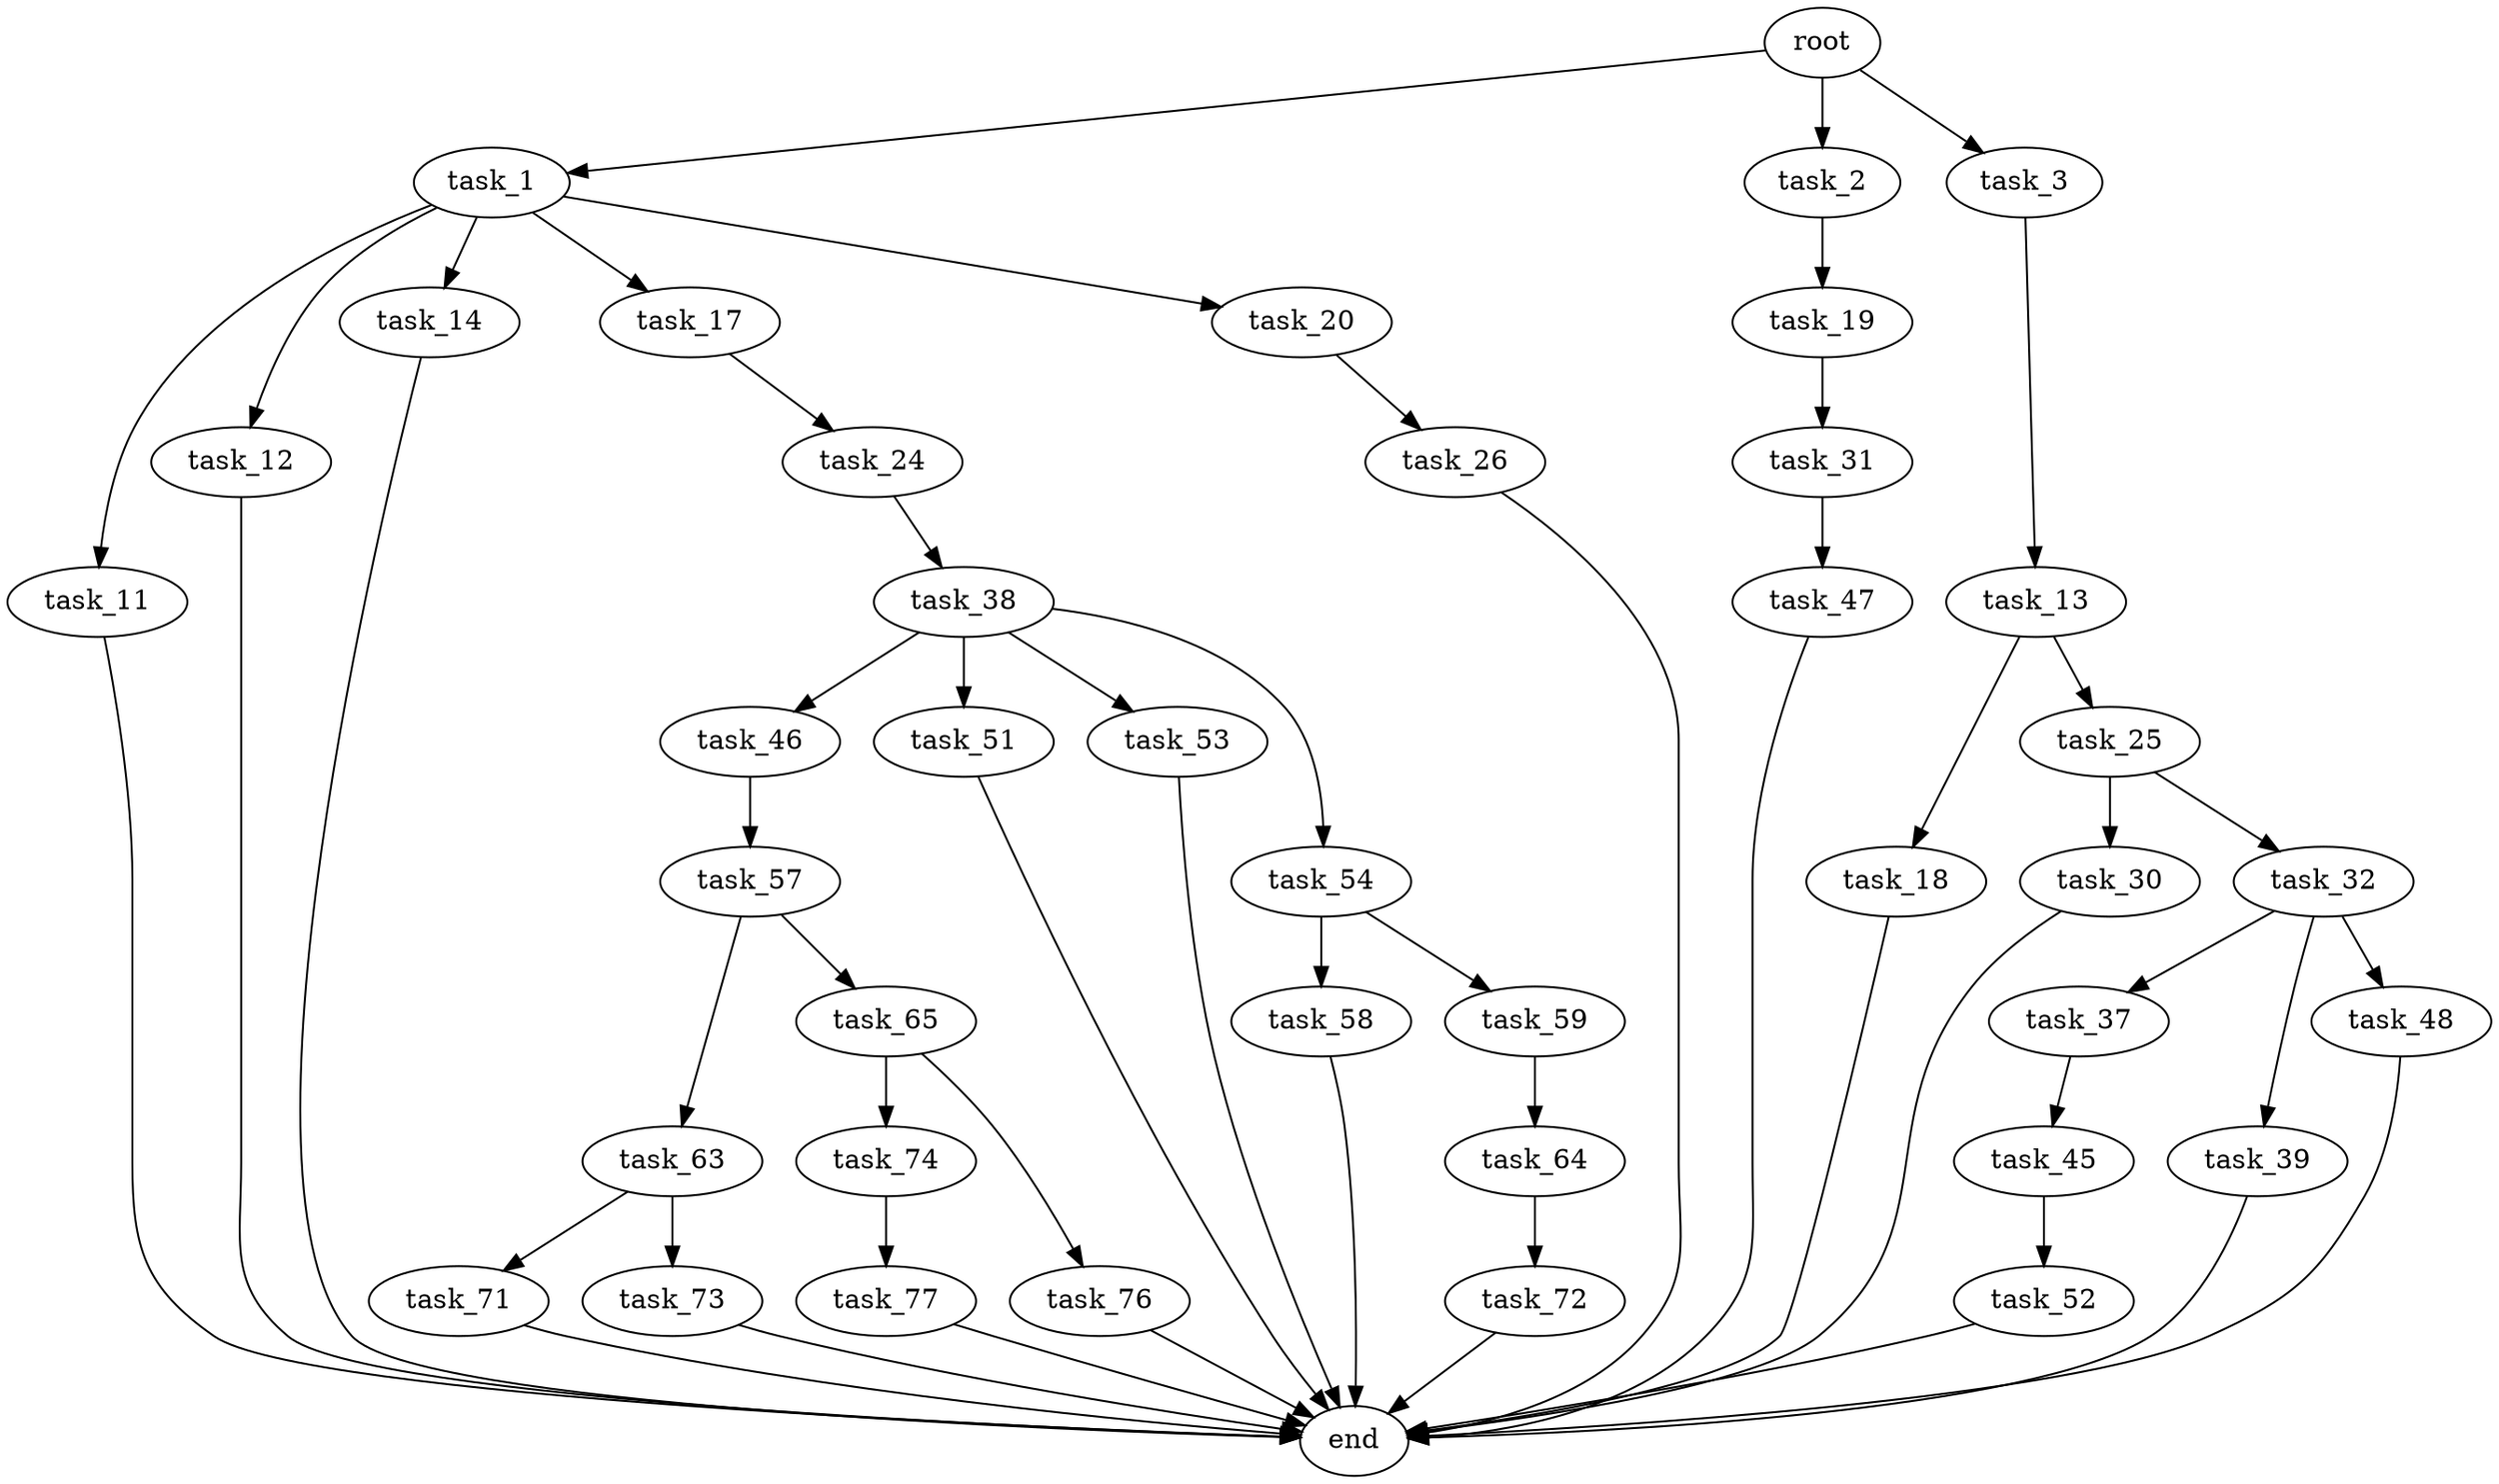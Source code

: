 digraph G {
  root [size="0.000000"];
  task_1 [size="853913499.000000"];
  task_2 [size="85320053303.000000"];
  task_3 [size="11738472937.000000"];
  task_11 [size="368293445632.000000"];
  task_12 [size="8589934592.000000"];
  task_13 [size="914098252.000000"];
  task_14 [size="261482247988.000000"];
  task_17 [size="37648389332.000000"];
  task_18 [size="1654760943.000000"];
  task_19 [size="368293445632.000000"];
  task_20 [size="3294353157.000000"];
  task_24 [size="134217728000.000000"];
  task_25 [size="29885715242.000000"];
  task_26 [size="270083344093.000000"];
  task_30 [size="88025983672.000000"];
  task_31 [size="262418188085.000000"];
  task_32 [size="134217728000.000000"];
  task_37 [size="782757789696.000000"];
  task_38 [size="463054840679.000000"];
  task_39 [size="111859726816.000000"];
  task_45 [size="134217728000.000000"];
  task_46 [size="231928233984.000000"];
  task_47 [size="8589934592.000000"];
  task_48 [size="153957720790.000000"];
  task_51 [size="12511223483.000000"];
  task_52 [size="782757789696.000000"];
  task_53 [size="2805501861.000000"];
  task_54 [size="231928233984.000000"];
  task_57 [size="231928233984.000000"];
  task_58 [size="9111574521.000000"];
  task_59 [size="256448483269.000000"];
  task_63 [size="21353563020.000000"];
  task_64 [size="7582629820.000000"];
  task_65 [size="231928233984.000000"];
  task_71 [size="368293445632.000000"];
  task_72 [size="24131132565.000000"];
  task_73 [size="549755813888.000000"];
  task_74 [size="1657739570.000000"];
  task_76 [size="68719476736.000000"];
  task_77 [size="178608019403.000000"];
  end [size="0.000000"];

  root -> task_1 [size="1.000000"];
  root -> task_2 [size="1.000000"];
  root -> task_3 [size="1.000000"];
  task_1 -> task_11 [size="33554432.000000"];
  task_1 -> task_12 [size="33554432.000000"];
  task_1 -> task_14 [size="33554432.000000"];
  task_1 -> task_17 [size="33554432.000000"];
  task_1 -> task_20 [size="33554432.000000"];
  task_2 -> task_19 [size="75497472.000000"];
  task_3 -> task_13 [size="209715200.000000"];
  task_11 -> end [size="1.000000"];
  task_12 -> end [size="1.000000"];
  task_13 -> task_18 [size="33554432.000000"];
  task_13 -> task_25 [size="33554432.000000"];
  task_14 -> end [size="1.000000"];
  task_17 -> task_24 [size="33554432.000000"];
  task_18 -> end [size="1.000000"];
  task_19 -> task_31 [size="411041792.000000"];
  task_20 -> task_26 [size="75497472.000000"];
  task_24 -> task_38 [size="209715200.000000"];
  task_25 -> task_30 [size="679477248.000000"];
  task_25 -> task_32 [size="679477248.000000"];
  task_26 -> end [size="1.000000"];
  task_30 -> end [size="1.000000"];
  task_31 -> task_47 [size="536870912.000000"];
  task_32 -> task_37 [size="209715200.000000"];
  task_32 -> task_39 [size="209715200.000000"];
  task_32 -> task_48 [size="209715200.000000"];
  task_37 -> task_45 [size="679477248.000000"];
  task_38 -> task_46 [size="301989888.000000"];
  task_38 -> task_51 [size="301989888.000000"];
  task_38 -> task_53 [size="301989888.000000"];
  task_38 -> task_54 [size="301989888.000000"];
  task_39 -> end [size="1.000000"];
  task_45 -> task_52 [size="209715200.000000"];
  task_46 -> task_57 [size="301989888.000000"];
  task_47 -> end [size="1.000000"];
  task_48 -> end [size="1.000000"];
  task_51 -> end [size="1.000000"];
  task_52 -> end [size="1.000000"];
  task_53 -> end [size="1.000000"];
  task_54 -> task_58 [size="301989888.000000"];
  task_54 -> task_59 [size="301989888.000000"];
  task_57 -> task_63 [size="301989888.000000"];
  task_57 -> task_65 [size="301989888.000000"];
  task_58 -> end [size="1.000000"];
  task_59 -> task_64 [size="411041792.000000"];
  task_63 -> task_71 [size="679477248.000000"];
  task_63 -> task_73 [size="679477248.000000"];
  task_64 -> task_72 [size="134217728.000000"];
  task_65 -> task_74 [size="301989888.000000"];
  task_65 -> task_76 [size="301989888.000000"];
  task_71 -> end [size="1.000000"];
  task_72 -> end [size="1.000000"];
  task_73 -> end [size="1.000000"];
  task_74 -> task_77 [size="75497472.000000"];
  task_76 -> end [size="1.000000"];
  task_77 -> end [size="1.000000"];
}
